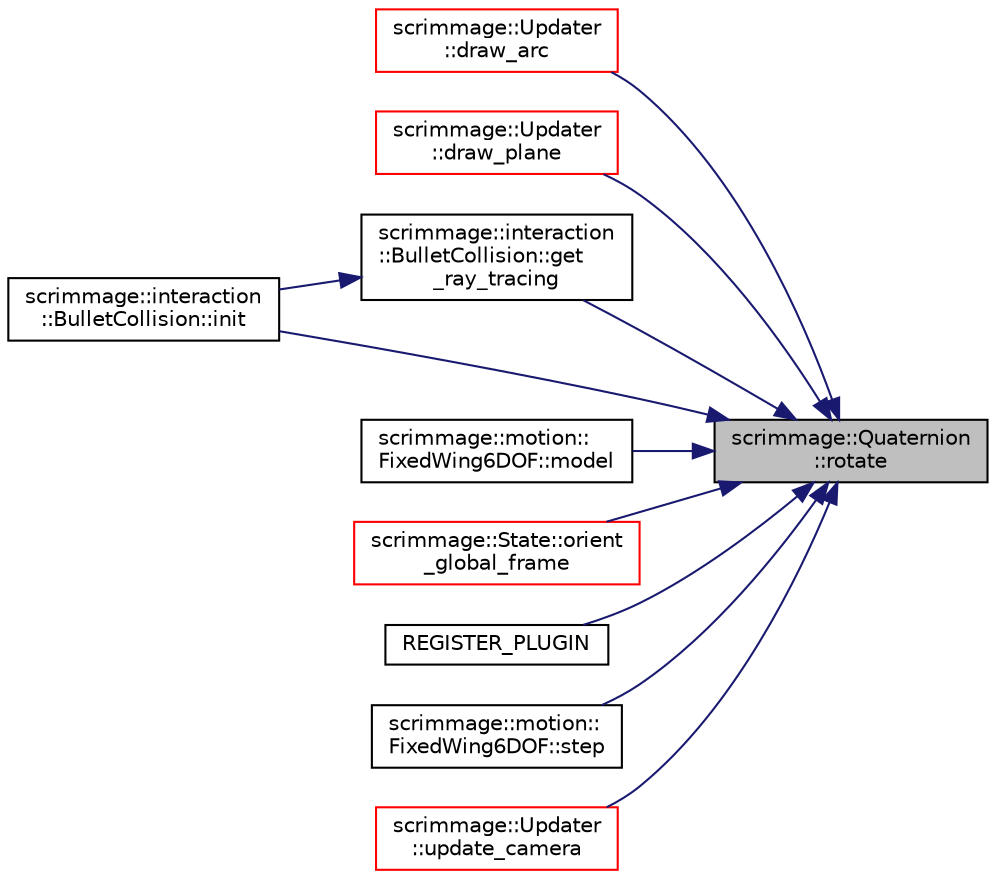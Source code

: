 digraph "scrimmage::Quaternion::rotate"
{
 // LATEX_PDF_SIZE
  edge [fontname="Helvetica",fontsize="10",labelfontname="Helvetica",labelfontsize="10"];
  node [fontname="Helvetica",fontsize="10",shape=record];
  rankdir="RL";
  Node1 [label="scrimmage::Quaternion\l::rotate",height=0.2,width=0.4,color="black", fillcolor="grey75", style="filled", fontcolor="black",tooltip="rotate the input vector around the vec axis by an angle given by RotationAngle(). This can also be us..."];
  Node1 -> Node2 [dir="back",color="midnightblue",fontsize="10",style="solid",fontname="Helvetica"];
  Node2 [label="scrimmage::Updater\l::draw_arc",height=0.2,width=0.4,color="red", fillcolor="white", style="filled",URL="$classscrimmage_1_1Updater.html#a7bfbbe6a19aa840241f98633f58fbeb9",tooltip=" "];
  Node1 -> Node6 [dir="back",color="midnightblue",fontsize="10",style="solid",fontname="Helvetica"];
  Node6 [label="scrimmage::Updater\l::draw_plane",height=0.2,width=0.4,color="red", fillcolor="white", style="filled",URL="$classscrimmage_1_1Updater.html#a854bb35b4b42d64ea553d196266eb9a1",tooltip=" "];
  Node1 -> Node7 [dir="back",color="midnightblue",fontsize="10",style="solid",fontname="Helvetica"];
  Node7 [label="scrimmage::interaction\l::BulletCollision::get\l_ray_tracing",height=0.2,width=0.4,color="black", fillcolor="white", style="filled",URL="$classscrimmage_1_1interaction_1_1BulletCollision.html#ac0bd399c534a893915d232b2b4d5446c",tooltip=" "];
  Node7 -> Node8 [dir="back",color="midnightblue",fontsize="10",style="solid",fontname="Helvetica"];
  Node8 [label="scrimmage::interaction\l::BulletCollision::init",height=0.2,width=0.4,color="black", fillcolor="white", style="filled",URL="$classscrimmage_1_1interaction_1_1BulletCollision.html#aed9518f10ca6f42724a09a6142f5e055",tooltip=" "];
  Node1 -> Node8 [dir="back",color="midnightblue",fontsize="10",style="solid",fontname="Helvetica"];
  Node1 -> Node9 [dir="back",color="midnightblue",fontsize="10",style="solid",fontname="Helvetica"];
  Node9 [label="scrimmage::motion::\lFixedWing6DOF::model",height=0.2,width=0.4,color="black", fillcolor="white", style="filled",URL="$classscrimmage_1_1motion_1_1FixedWing6DOF.html#ad15005a38942cab6b3a6a72cb610cc48",tooltip=" "];
  Node1 -> Node10 [dir="back",color="midnightblue",fontsize="10",style="solid",fontname="Helvetica"];
  Node10 [label="scrimmage::State::orient\l_global_frame",height=0.2,width=0.4,color="red", fillcolor="white", style="filled",URL="$classscrimmage_1_1State.html#a9488bbe3359b83b2881eefed107297f3",tooltip="returns the vector extending forward"];
  Node1 -> Node12 [dir="back",color="midnightblue",fontsize="10",style="solid",fontname="Helvetica"];
  Node12 [label="REGISTER_PLUGIN",height=0.2,width=0.4,color="black", fillcolor="white", style="filled",URL="$Multirotor_8cpp.html#aa84d785e4bc85cd0d95c588dc56b1240",tooltip=" "];
  Node1 -> Node13 [dir="back",color="midnightblue",fontsize="10",style="solid",fontname="Helvetica"];
  Node13 [label="scrimmage::motion::\lFixedWing6DOF::step",height=0.2,width=0.4,color="black", fillcolor="white", style="filled",URL="$classscrimmage_1_1motion_1_1FixedWing6DOF.html#a88747115a8cec96099b6f47c54e6d46d",tooltip=" "];
  Node1 -> Node14 [dir="back",color="midnightblue",fontsize="10",style="solid",fontname="Helvetica"];
  Node14 [label="scrimmage::Updater\l::update_camera",height=0.2,width=0.4,color="red", fillcolor="white", style="filled",URL="$classscrimmage_1_1Updater.html#a694fd5e005fc053b4423427072900d97",tooltip=" "];
}

